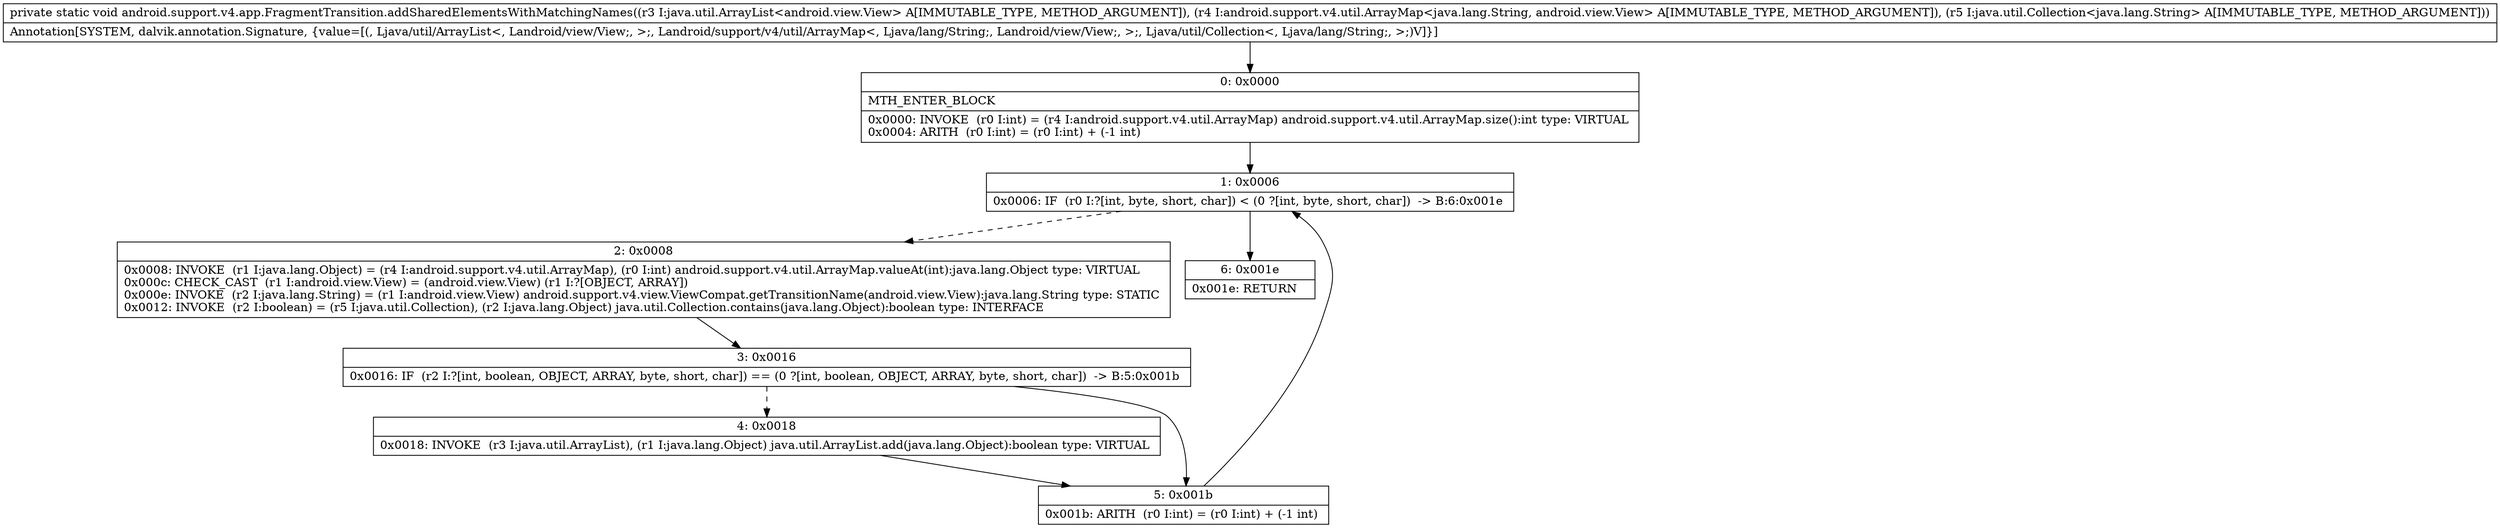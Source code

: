 digraph "CFG forandroid.support.v4.app.FragmentTransition.addSharedElementsWithMatchingNames(Ljava\/util\/ArrayList;Landroid\/support\/v4\/util\/ArrayMap;Ljava\/util\/Collection;)V" {
Node_0 [shape=record,label="{0\:\ 0x0000|MTH_ENTER_BLOCK\l|0x0000: INVOKE  (r0 I:int) = (r4 I:android.support.v4.util.ArrayMap) android.support.v4.util.ArrayMap.size():int type: VIRTUAL \l0x0004: ARITH  (r0 I:int) = (r0 I:int) + (\-1 int) \l}"];
Node_1 [shape=record,label="{1\:\ 0x0006|0x0006: IF  (r0 I:?[int, byte, short, char]) \< (0 ?[int, byte, short, char])  \-\> B:6:0x001e \l}"];
Node_2 [shape=record,label="{2\:\ 0x0008|0x0008: INVOKE  (r1 I:java.lang.Object) = (r4 I:android.support.v4.util.ArrayMap), (r0 I:int) android.support.v4.util.ArrayMap.valueAt(int):java.lang.Object type: VIRTUAL \l0x000c: CHECK_CAST  (r1 I:android.view.View) = (android.view.View) (r1 I:?[OBJECT, ARRAY]) \l0x000e: INVOKE  (r2 I:java.lang.String) = (r1 I:android.view.View) android.support.v4.view.ViewCompat.getTransitionName(android.view.View):java.lang.String type: STATIC \l0x0012: INVOKE  (r2 I:boolean) = (r5 I:java.util.Collection), (r2 I:java.lang.Object) java.util.Collection.contains(java.lang.Object):boolean type: INTERFACE \l}"];
Node_3 [shape=record,label="{3\:\ 0x0016|0x0016: IF  (r2 I:?[int, boolean, OBJECT, ARRAY, byte, short, char]) == (0 ?[int, boolean, OBJECT, ARRAY, byte, short, char])  \-\> B:5:0x001b \l}"];
Node_4 [shape=record,label="{4\:\ 0x0018|0x0018: INVOKE  (r3 I:java.util.ArrayList), (r1 I:java.lang.Object) java.util.ArrayList.add(java.lang.Object):boolean type: VIRTUAL \l}"];
Node_5 [shape=record,label="{5\:\ 0x001b|0x001b: ARITH  (r0 I:int) = (r0 I:int) + (\-1 int) \l}"];
Node_6 [shape=record,label="{6\:\ 0x001e|0x001e: RETURN   \l}"];
MethodNode[shape=record,label="{private static void android.support.v4.app.FragmentTransition.addSharedElementsWithMatchingNames((r3 I:java.util.ArrayList\<android.view.View\> A[IMMUTABLE_TYPE, METHOD_ARGUMENT]), (r4 I:android.support.v4.util.ArrayMap\<java.lang.String, android.view.View\> A[IMMUTABLE_TYPE, METHOD_ARGUMENT]), (r5 I:java.util.Collection\<java.lang.String\> A[IMMUTABLE_TYPE, METHOD_ARGUMENT]))  | Annotation[SYSTEM, dalvik.annotation.Signature, \{value=[(, Ljava\/util\/ArrayList\<, Landroid\/view\/View;, \>;, Landroid\/support\/v4\/util\/ArrayMap\<, Ljava\/lang\/String;, Landroid\/view\/View;, \>;, Ljava\/util\/Collection\<, Ljava\/lang\/String;, \>;)V]\}]\l}"];
MethodNode -> Node_0;
Node_0 -> Node_1;
Node_1 -> Node_2[style=dashed];
Node_1 -> Node_6;
Node_2 -> Node_3;
Node_3 -> Node_4[style=dashed];
Node_3 -> Node_5;
Node_4 -> Node_5;
Node_5 -> Node_1;
}

